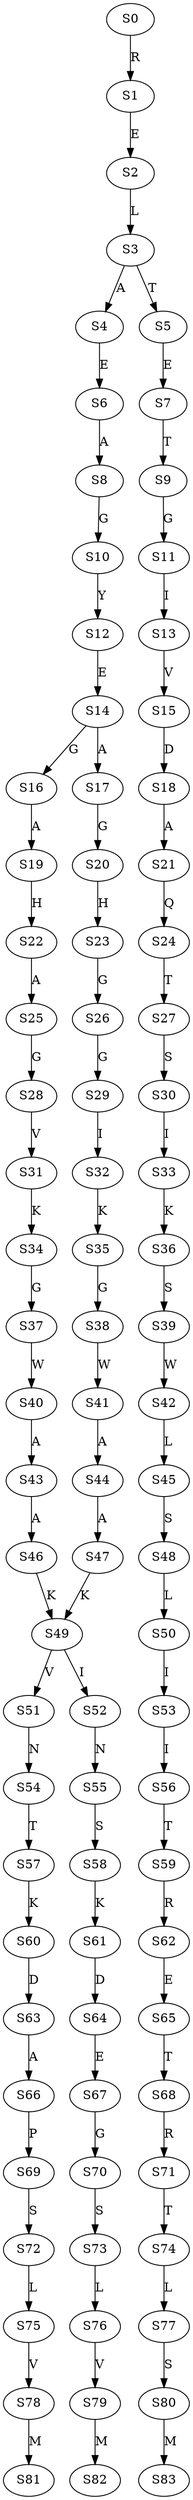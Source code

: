 strict digraph  {
	S0 -> S1 [ label = R ];
	S1 -> S2 [ label = E ];
	S2 -> S3 [ label = L ];
	S3 -> S4 [ label = A ];
	S3 -> S5 [ label = T ];
	S4 -> S6 [ label = E ];
	S5 -> S7 [ label = E ];
	S6 -> S8 [ label = A ];
	S7 -> S9 [ label = T ];
	S8 -> S10 [ label = G ];
	S9 -> S11 [ label = G ];
	S10 -> S12 [ label = Y ];
	S11 -> S13 [ label = I ];
	S12 -> S14 [ label = E ];
	S13 -> S15 [ label = V ];
	S14 -> S16 [ label = G ];
	S14 -> S17 [ label = A ];
	S15 -> S18 [ label = D ];
	S16 -> S19 [ label = A ];
	S17 -> S20 [ label = G ];
	S18 -> S21 [ label = A ];
	S19 -> S22 [ label = H ];
	S20 -> S23 [ label = H ];
	S21 -> S24 [ label = Q ];
	S22 -> S25 [ label = A ];
	S23 -> S26 [ label = G ];
	S24 -> S27 [ label = T ];
	S25 -> S28 [ label = G ];
	S26 -> S29 [ label = G ];
	S27 -> S30 [ label = S ];
	S28 -> S31 [ label = V ];
	S29 -> S32 [ label = I ];
	S30 -> S33 [ label = I ];
	S31 -> S34 [ label = K ];
	S32 -> S35 [ label = K ];
	S33 -> S36 [ label = K ];
	S34 -> S37 [ label = G ];
	S35 -> S38 [ label = G ];
	S36 -> S39 [ label = S ];
	S37 -> S40 [ label = W ];
	S38 -> S41 [ label = W ];
	S39 -> S42 [ label = W ];
	S40 -> S43 [ label = A ];
	S41 -> S44 [ label = A ];
	S42 -> S45 [ label = L ];
	S43 -> S46 [ label = A ];
	S44 -> S47 [ label = A ];
	S45 -> S48 [ label = S ];
	S46 -> S49 [ label = K ];
	S47 -> S49 [ label = K ];
	S48 -> S50 [ label = L ];
	S49 -> S51 [ label = V ];
	S49 -> S52 [ label = I ];
	S50 -> S53 [ label = I ];
	S51 -> S54 [ label = N ];
	S52 -> S55 [ label = N ];
	S53 -> S56 [ label = I ];
	S54 -> S57 [ label = T ];
	S55 -> S58 [ label = S ];
	S56 -> S59 [ label = T ];
	S57 -> S60 [ label = K ];
	S58 -> S61 [ label = K ];
	S59 -> S62 [ label = R ];
	S60 -> S63 [ label = D ];
	S61 -> S64 [ label = D ];
	S62 -> S65 [ label = E ];
	S63 -> S66 [ label = A ];
	S64 -> S67 [ label = E ];
	S65 -> S68 [ label = T ];
	S66 -> S69 [ label = P ];
	S67 -> S70 [ label = G ];
	S68 -> S71 [ label = R ];
	S69 -> S72 [ label = S ];
	S70 -> S73 [ label = S ];
	S71 -> S74 [ label = T ];
	S72 -> S75 [ label = L ];
	S73 -> S76 [ label = L ];
	S74 -> S77 [ label = L ];
	S75 -> S78 [ label = V ];
	S76 -> S79 [ label = V ];
	S77 -> S80 [ label = S ];
	S78 -> S81 [ label = M ];
	S79 -> S82 [ label = M ];
	S80 -> S83 [ label = M ];
}
